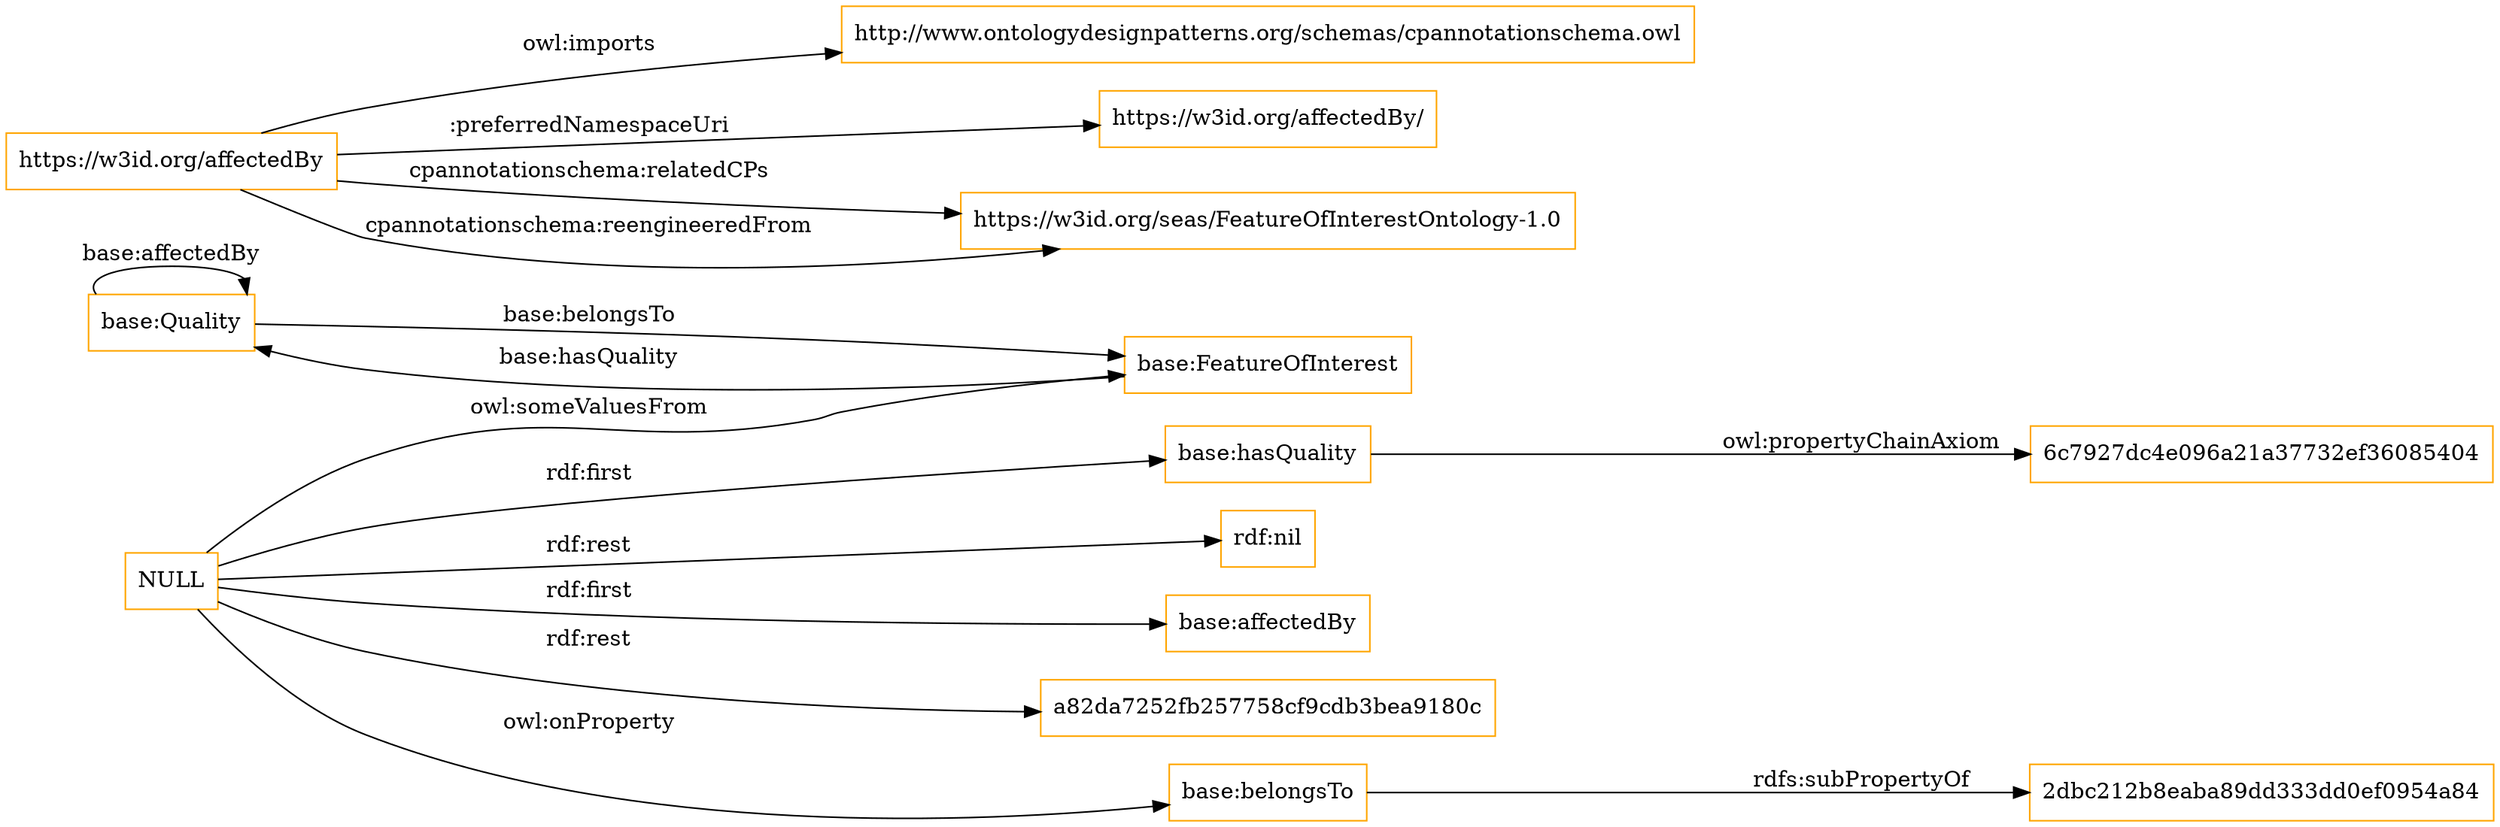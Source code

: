 digraph ar2dtool_diagram { 
rankdir=LR;
size="1501"
node [shape = rectangle, color="orange"]; "base:Quality" "base:FeatureOfInterest" ; /*classes style*/
	"https://w3id.org/affectedBy" -> "http://www.ontologydesignpatterns.org/schemas/cpannotationschema.owl" [ label = "owl:imports" ];
	"https://w3id.org/affectedBy" -> "https://w3id.org/affectedBy/" [ label = ":preferredNamespaceUri" ];
	"https://w3id.org/affectedBy" -> "https://w3id.org/seas/FeatureOfInterestOntology-1.0" [ label = "cpannotationschema:relatedCPs" ];
	"https://w3id.org/affectedBy" -> "https://w3id.org/seas/FeatureOfInterestOntology-1.0" [ label = "cpannotationschema:reengineeredFrom" ];
	"base:hasQuality" -> "6c7927dc4e096a21a37732ef36085404" [ label = "owl:propertyChainAxiom" ];
	"NULL" -> "rdf:nil" [ label = "rdf:rest" ];
	"NULL" -> "base:affectedBy" [ label = "rdf:first" ];
	"NULL" -> "a82da7252fb257758cf9cdb3bea9180c" [ label = "rdf:rest" ];
	"NULL" -> "base:hasQuality" [ label = "rdf:first" ];
	"NULL" -> "base:FeatureOfInterest" [ label = "owl:someValuesFrom" ];
	"NULL" -> "base:belongsTo" [ label = "owl:onProperty" ];
	"base:belongsTo" -> "2dbc212b8eaba89dd333dd0ef0954a84" [ label = "rdfs:subPropertyOf" ];
	"base:Quality" -> "base:FeatureOfInterest" [ label = "base:belongsTo" ];
	"base:Quality" -> "base:Quality" [ label = "base:affectedBy" ];
	"base:FeatureOfInterest" -> "base:Quality" [ label = "base:hasQuality" ];

}
